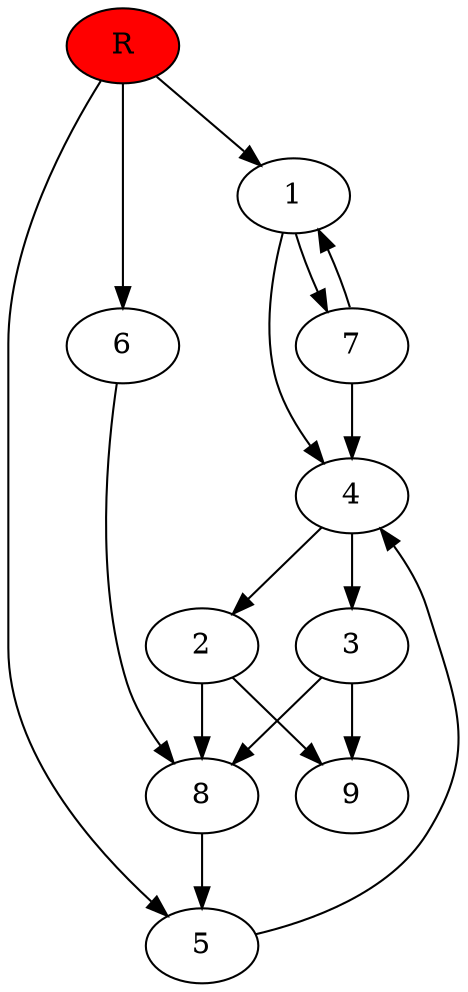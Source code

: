 digraph prb19500 {
	1
	2
	3
	4
	5
	6
	7
	8
	R [fillcolor="#ff0000" style=filled]
	1 -> 4
	1 -> 7
	2 -> 8
	2 -> 9
	3 -> 8
	3 -> 9
	4 -> 2
	4 -> 3
	5 -> 4
	6 -> 8
	7 -> 1
	7 -> 4
	8 -> 5
	R -> 1
	R -> 5
	R -> 6
}
